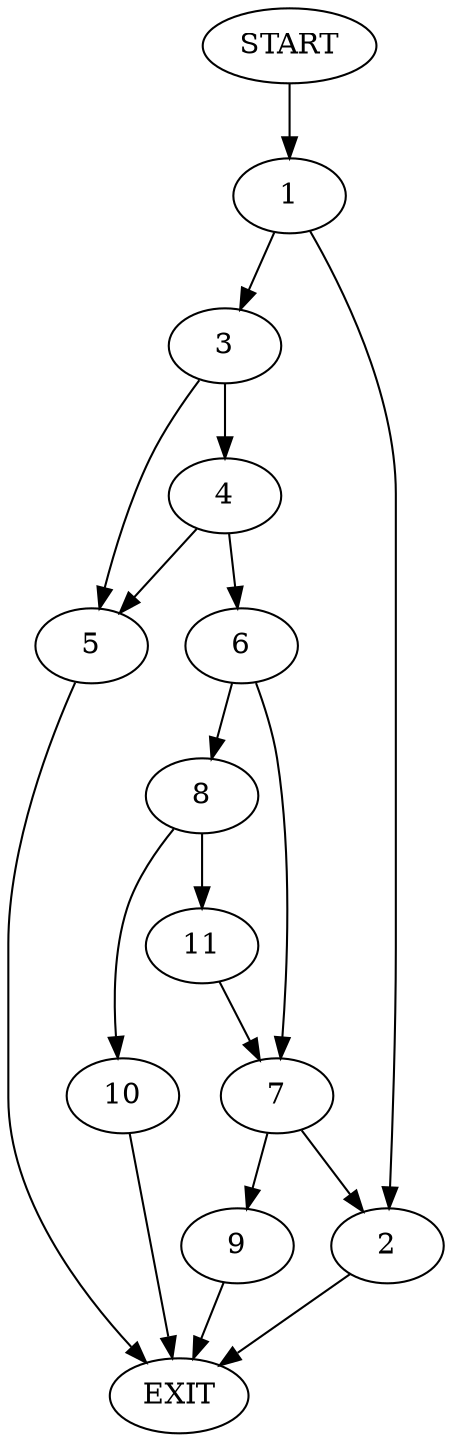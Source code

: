 digraph {
0 [label="START"]
12 [label="EXIT"]
0 -> 1
1 -> 2
1 -> 3
3 -> 4
3 -> 5
2 -> 12
4 -> 6
4 -> 5
5 -> 12
6 -> 7
6 -> 8
7 -> 2
7 -> 9
8 -> 10
8 -> 11
11 -> 7
10 -> 12
9 -> 12
}
